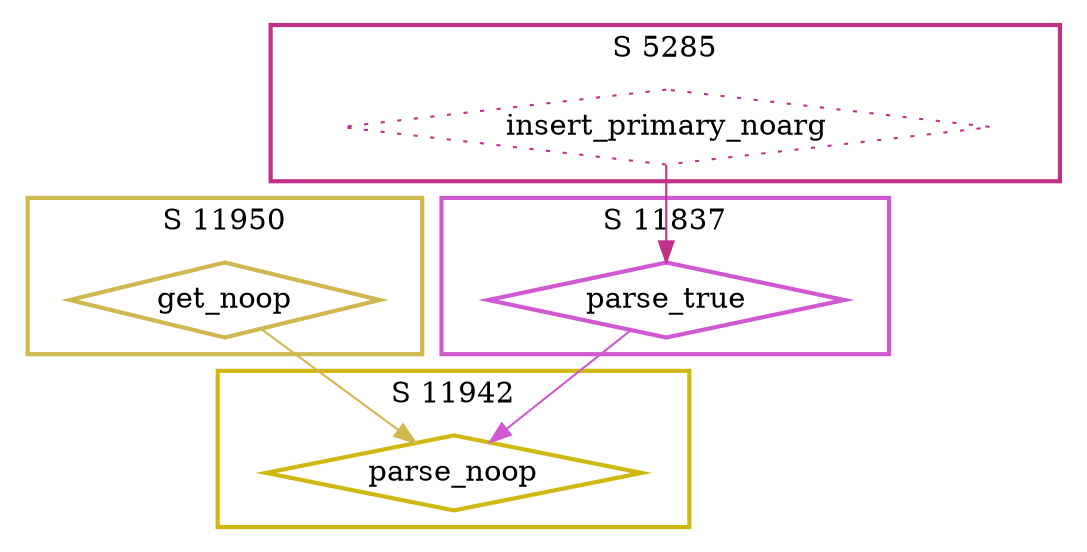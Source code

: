 digraph G {
  ratio=0.500000;
  "UV parse_true (11837)" [shape=diamond, label="parse_true",
                           color="#D058D0", style=bold];
  "UV parse_noop (11942)" [shape=diamond, label="parse_noop",
                           color="#D0B810", style=bold];
  "UV get_noop (11950)" [shape=diamond, label="get_noop", color="#D0B850",
                         style=bold];
  "UV insert_primary_noarg (5285)" [shape=diamond,
                                    label="insert_primary_noarg",
                                    color="#C03088", style=dotted];
  
  subgraph cluster_11950 { label="S 11950";
    color="#D0B850";
    style=bold;
    "UV get_noop (11950)"; };
  subgraph cluster_11837 { label="S 11837";
    color="#D058D0";
    style=bold;
    "UV parse_true (11837)"; };
  subgraph cluster_5285 { label="S 5285";
    color="#C03088";
    style=bold;
    "UV insert_primary_noarg (5285)"; };
  subgraph cluster_11942 { label="S 11942";
    color="#D0B810";
    style=bold;
    "UV parse_noop (11942)"; };
  
  "UV parse_true (11837)" -> "UV parse_noop (11942)" [color="#D058D0"];
  "UV get_noop (11950)" -> "UV parse_noop (11942)" [color="#D0B850"];
  "UV insert_primary_noarg (5285)" -> "UV parse_true (11837)" [color="#C03088"];
  
  }